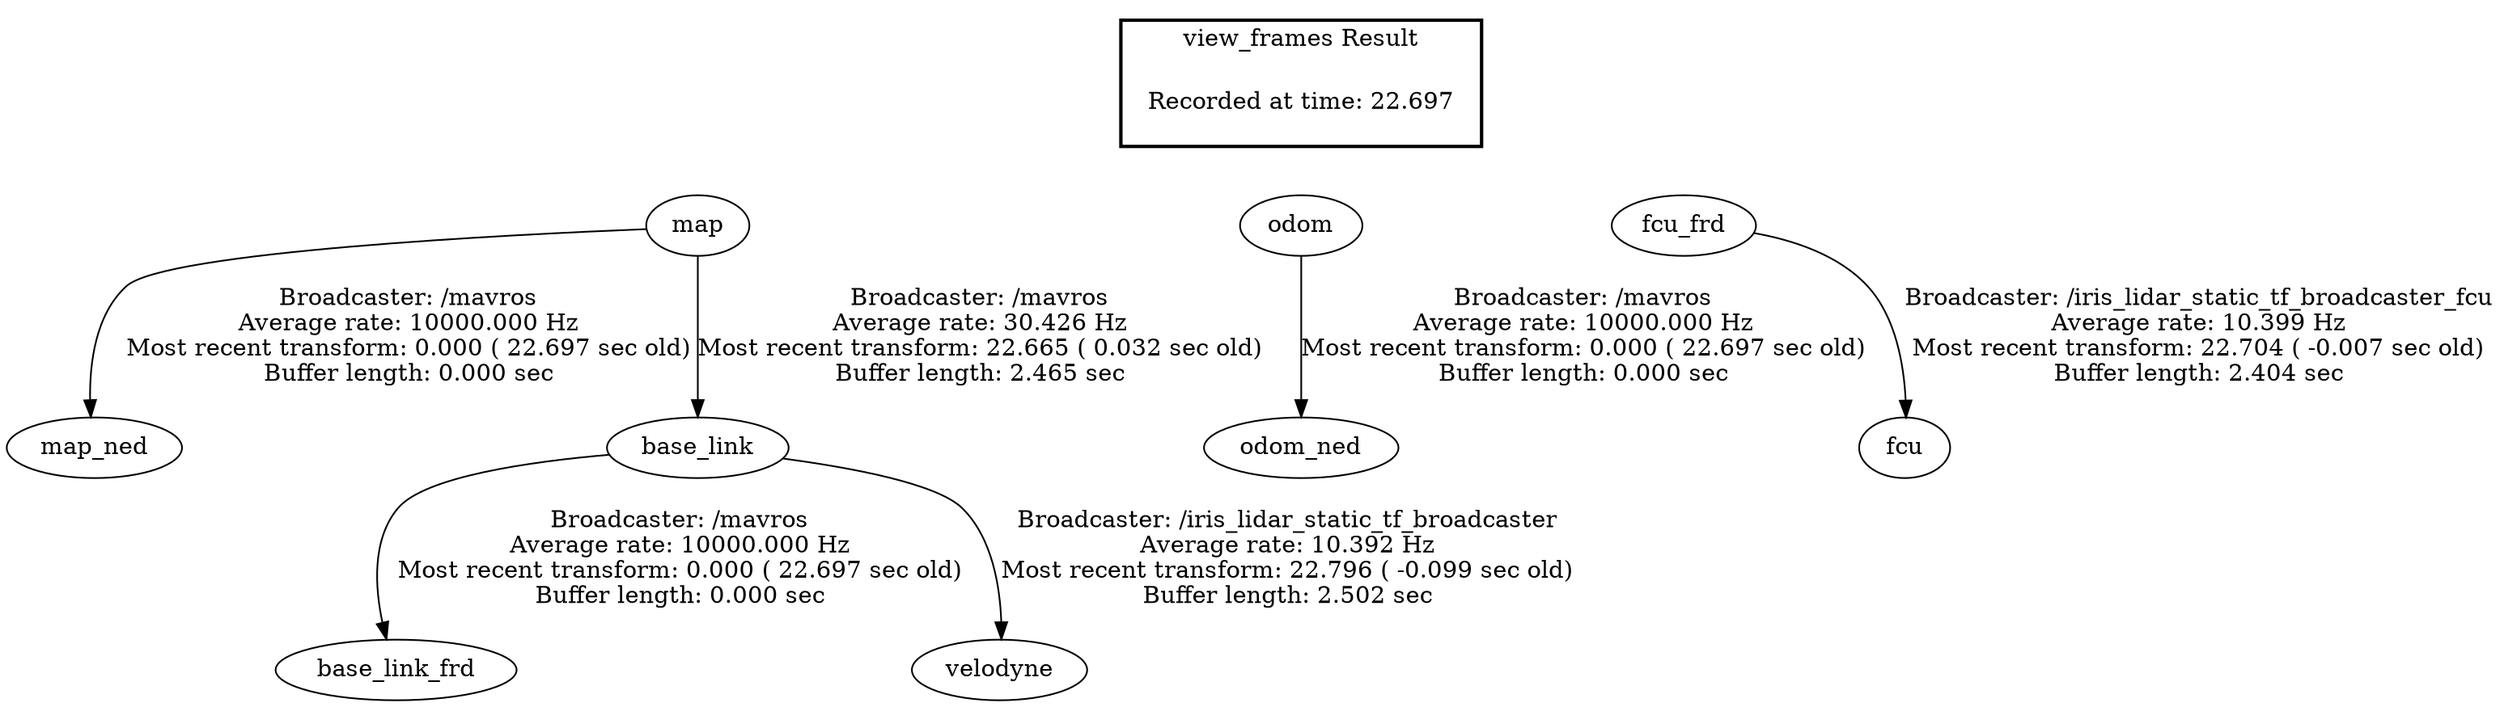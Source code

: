 digraph G {
"map" -> "map_ned"[label="Broadcaster: /mavros\nAverage rate: 10000.000 Hz\nMost recent transform: 0.000 ( 22.697 sec old)\nBuffer length: 0.000 sec\n"];
"odom" -> "odom_ned"[label="Broadcaster: /mavros\nAverage rate: 10000.000 Hz\nMost recent transform: 0.000 ( 22.697 sec old)\nBuffer length: 0.000 sec\n"];
"base_link" -> "base_link_frd"[label="Broadcaster: /mavros\nAverage rate: 10000.000 Hz\nMost recent transform: 0.000 ( 22.697 sec old)\nBuffer length: 0.000 sec\n"];
"map" -> "base_link"[label="Broadcaster: /mavros\nAverage rate: 30.426 Hz\nMost recent transform: 22.665 ( 0.032 sec old)\nBuffer length: 2.465 sec\n"];
"base_link" -> "velodyne"[label="Broadcaster: /iris_lidar_static_tf_broadcaster\nAverage rate: 10.392 Hz\nMost recent transform: 22.796 ( -0.099 sec old)\nBuffer length: 2.502 sec\n"];
"fcu_frd" -> "fcu"[label="Broadcaster: /iris_lidar_static_tf_broadcaster_fcu\nAverage rate: 10.399 Hz\nMost recent transform: 22.704 ( -0.007 sec old)\nBuffer length: 2.404 sec\n"];
edge [style=invis];
 subgraph cluster_legend { style=bold; color=black; label ="view_frames Result";
"Recorded at time: 22.697"[ shape=plaintext ] ;
 }->"map";
edge [style=invis];
 subgraph cluster_legend { style=bold; color=black; label ="view_frames Result";
"Recorded at time: 22.697"[ shape=plaintext ] ;
 }->"odom";
edge [style=invis];
 subgraph cluster_legend { style=bold; color=black; label ="view_frames Result";
"Recorded at time: 22.697"[ shape=plaintext ] ;
 }->"fcu_frd";
}